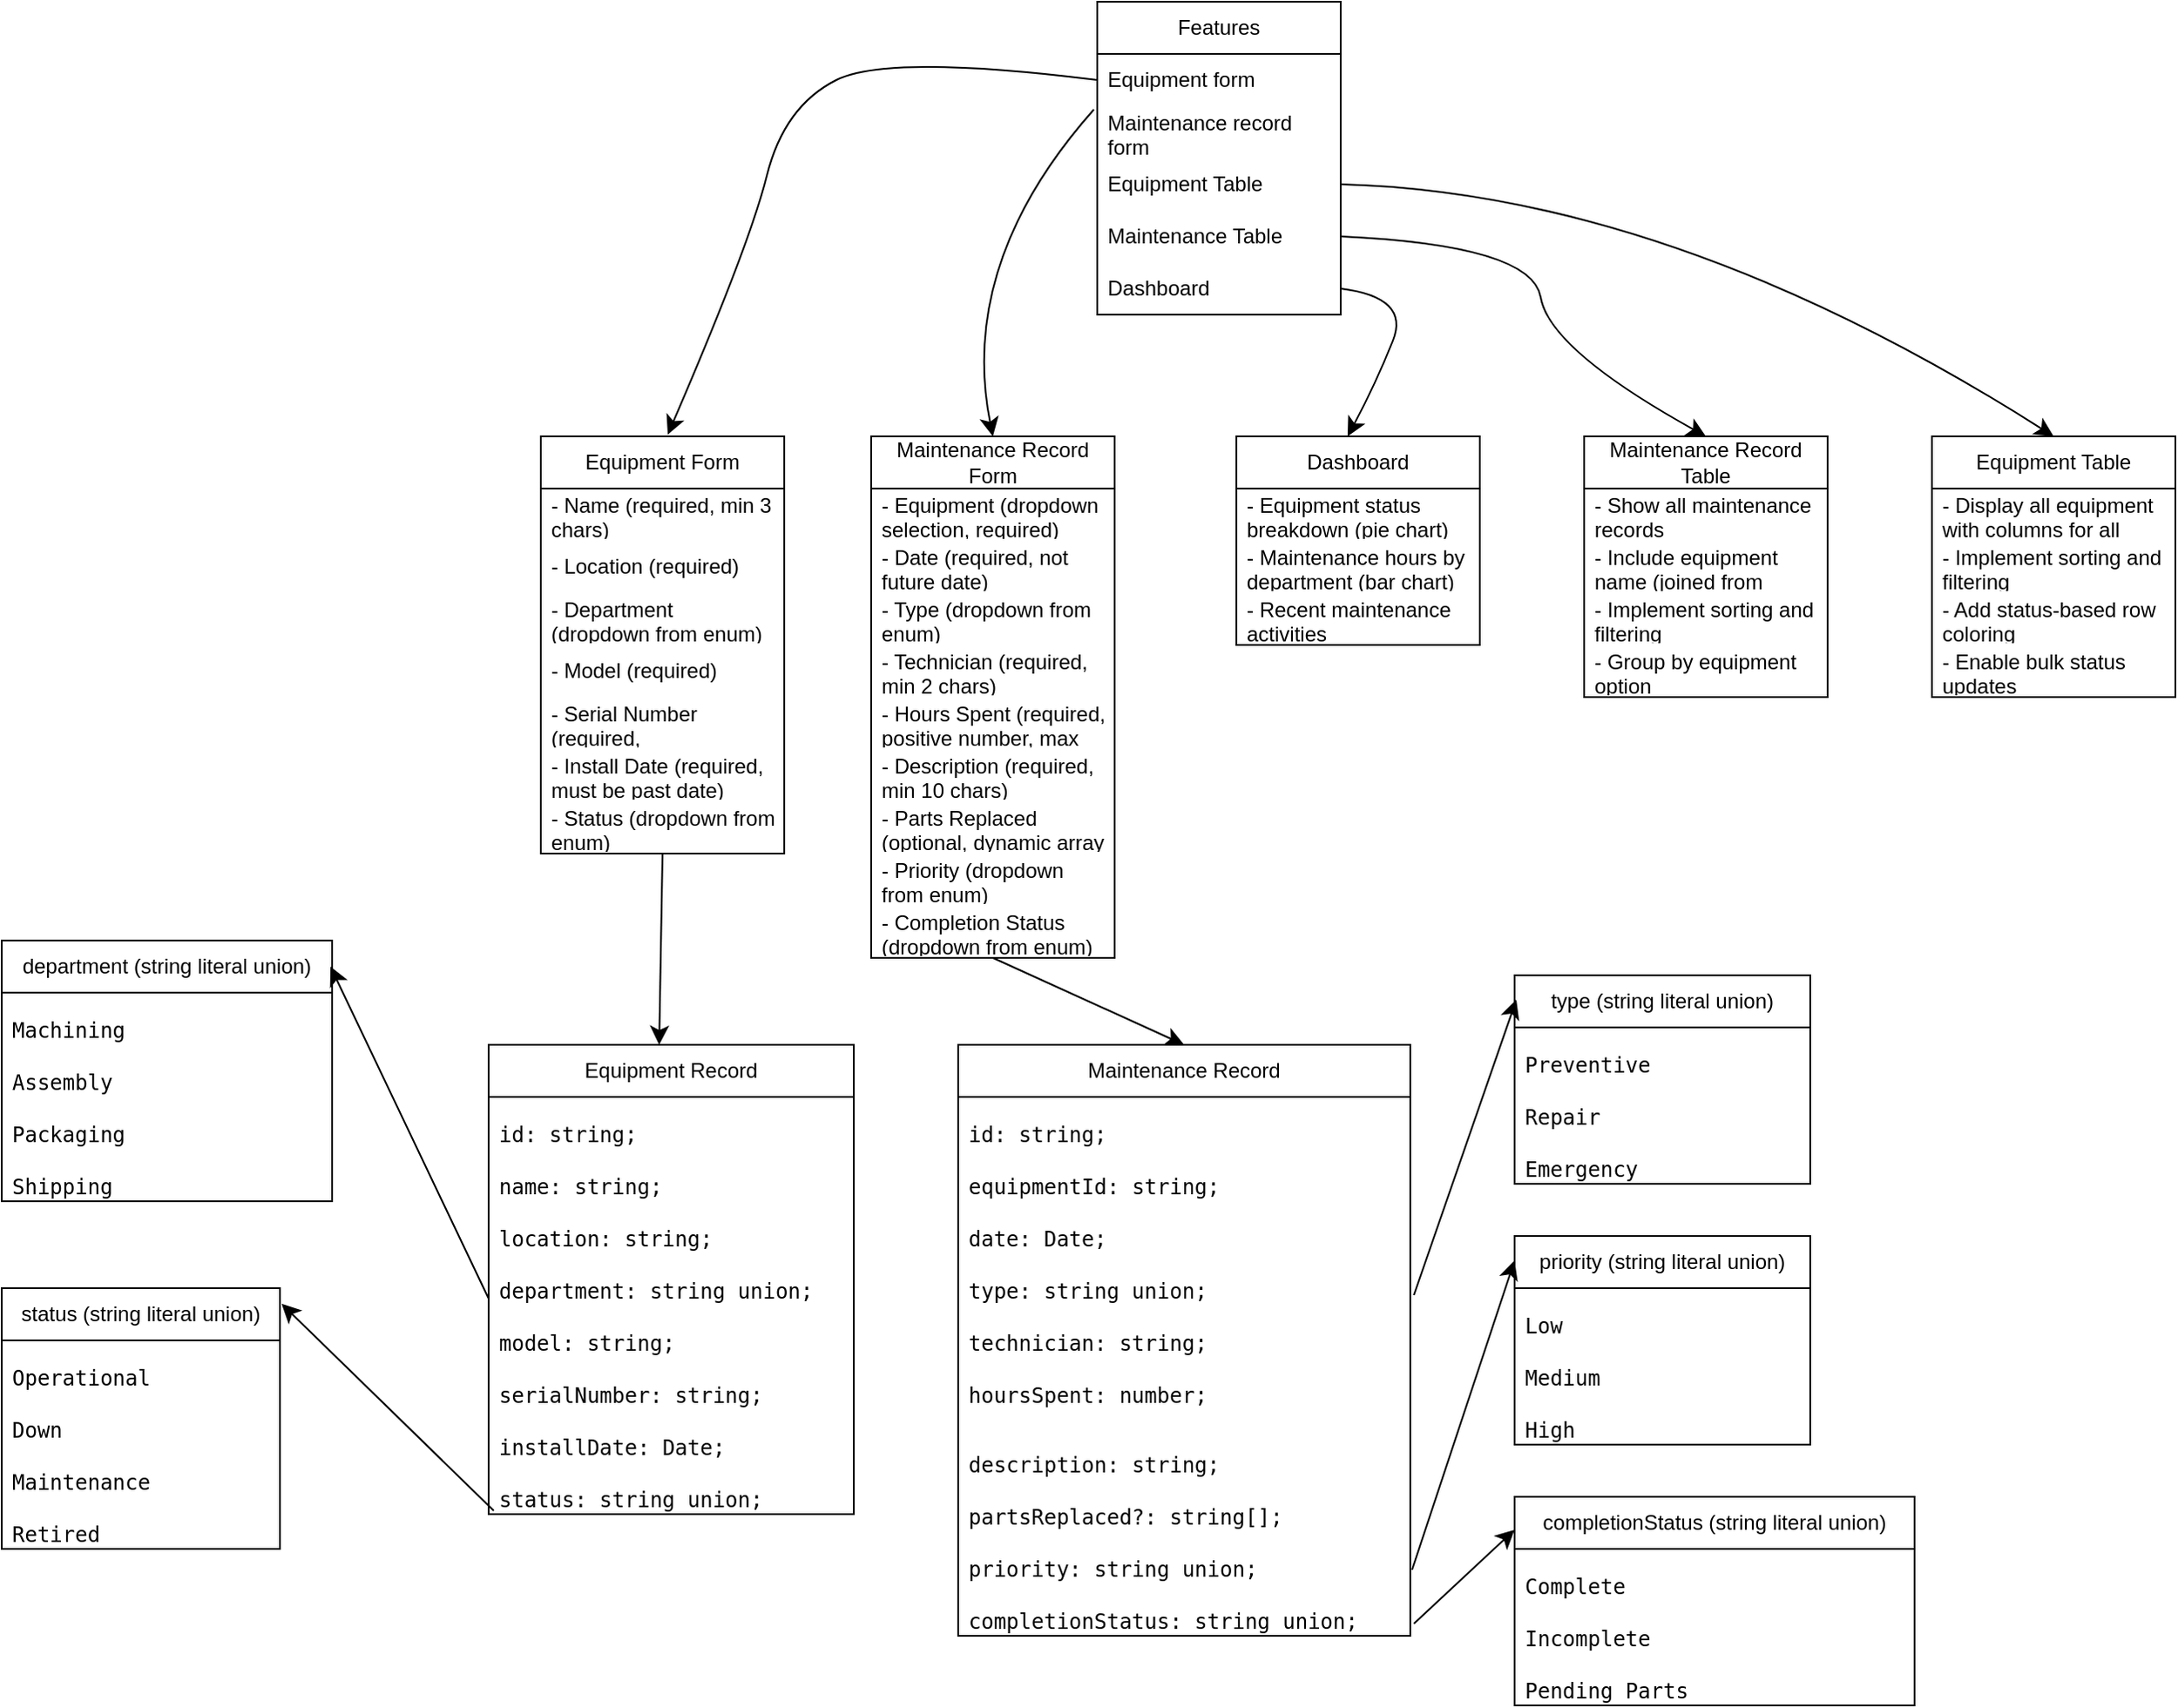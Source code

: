 <mxfile version="25.0.3">
  <diagram name="Page-1" id="5VgWDtxSaTpN4WF9sOfz">
    <mxGraphModel dx="2487" dy="1349" grid="0" gridSize="10" guides="1" tooltips="1" connect="1" arrows="1" fold="1" page="0" pageScale="1" pageWidth="850" pageHeight="1100" math="0" shadow="0">
      <root>
        <mxCell id="0" />
        <mxCell id="1" parent="0" />
        <mxCell id="7rhmmY-46YRHxx6IrjYj-1" value="Features" style="swimlane;fontStyle=0;childLayout=stackLayout;horizontal=1;startSize=30;horizontalStack=0;resizeParent=1;resizeParentMax=0;resizeLast=0;collapsible=1;marginBottom=0;whiteSpace=wrap;html=1;" parent="1" vertex="1">
          <mxGeometry x="190" y="-200" width="140" height="180" as="geometry" />
        </mxCell>
        <mxCell id="7rhmmY-46YRHxx6IrjYj-2" value="Equipment form" style="text;strokeColor=none;fillColor=none;align=left;verticalAlign=middle;spacingLeft=4;spacingRight=4;overflow=hidden;points=[[0,0.5],[1,0.5]];portConstraint=eastwest;rotatable=0;whiteSpace=wrap;html=1;" parent="7rhmmY-46YRHxx6IrjYj-1" vertex="1">
          <mxGeometry y="30" width="140" height="30" as="geometry" />
        </mxCell>
        <mxCell id="7rhmmY-46YRHxx6IrjYj-3" value="Maintenance record form" style="text;strokeColor=none;fillColor=none;align=left;verticalAlign=middle;spacingLeft=4;spacingRight=4;overflow=hidden;points=[[0,0.5],[1,0.5]];portConstraint=eastwest;rotatable=0;whiteSpace=wrap;html=1;" parent="7rhmmY-46YRHxx6IrjYj-1" vertex="1">
          <mxGeometry y="60" width="140" height="30" as="geometry" />
        </mxCell>
        <mxCell id="7rhmmY-46YRHxx6IrjYj-4" value="Equipment Table" style="text;strokeColor=none;fillColor=none;align=left;verticalAlign=middle;spacingLeft=4;spacingRight=4;overflow=hidden;points=[[0,0.5],[1,0.5]];portConstraint=eastwest;rotatable=0;whiteSpace=wrap;html=1;" parent="7rhmmY-46YRHxx6IrjYj-1" vertex="1">
          <mxGeometry y="90" width="140" height="30" as="geometry" />
        </mxCell>
        <mxCell id="7rhmmY-46YRHxx6IrjYj-5" value="Maintenance Table" style="text;strokeColor=none;fillColor=none;align=left;verticalAlign=middle;spacingLeft=4;spacingRight=4;overflow=hidden;points=[[0,0.5],[1,0.5]];portConstraint=eastwest;rotatable=0;whiteSpace=wrap;html=1;" parent="7rhmmY-46YRHxx6IrjYj-1" vertex="1">
          <mxGeometry y="120" width="140" height="30" as="geometry" />
        </mxCell>
        <mxCell id="7rhmmY-46YRHxx6IrjYj-6" value="Dashboard" style="text;strokeColor=none;fillColor=none;align=left;verticalAlign=middle;spacingLeft=4;spacingRight=4;overflow=hidden;points=[[0,0.5],[1,0.5]];portConstraint=eastwest;rotatable=0;whiteSpace=wrap;html=1;" parent="7rhmmY-46YRHxx6IrjYj-1" vertex="1">
          <mxGeometry y="150" width="140" height="30" as="geometry" />
        </mxCell>
        <mxCell id="7rhmmY-46YRHxx6IrjYj-11" value="Equipment Form" style="swimlane;fontStyle=0;childLayout=stackLayout;horizontal=1;startSize=30;horizontalStack=0;resizeParent=1;resizeParentMax=0;resizeLast=0;collapsible=1;marginBottom=0;whiteSpace=wrap;html=1;" parent="1" vertex="1">
          <mxGeometry x="-130" y="50" width="140" height="240" as="geometry" />
        </mxCell>
        <mxCell id="7rhmmY-46YRHxx6IrjYj-12" value="- Name (required, min 3 chars)" style="text;strokeColor=none;fillColor=none;align=left;verticalAlign=middle;spacingLeft=4;spacingRight=4;overflow=hidden;points=[[0,0.5],[1,0.5]];portConstraint=eastwest;rotatable=0;whiteSpace=wrap;html=1;" parent="7rhmmY-46YRHxx6IrjYj-11" vertex="1">
          <mxGeometry y="30" width="140" height="30" as="geometry" />
        </mxCell>
        <mxCell id="7rhmmY-46YRHxx6IrjYj-13" value="- Location (required)" style="text;strokeColor=none;fillColor=none;align=left;verticalAlign=middle;spacingLeft=4;spacingRight=4;overflow=hidden;points=[[0,0.5],[1,0.5]];portConstraint=eastwest;rotatable=0;whiteSpace=wrap;html=1;" parent="7rhmmY-46YRHxx6IrjYj-11" vertex="1">
          <mxGeometry y="60" width="140" height="30" as="geometry" />
        </mxCell>
        <mxCell id="7rhmmY-46YRHxx6IrjYj-14" value="- Department (dropdown from enum)" style="text;strokeColor=none;fillColor=none;align=left;verticalAlign=middle;spacingLeft=4;spacingRight=4;overflow=hidden;points=[[0,0.5],[1,0.5]];portConstraint=eastwest;rotatable=0;whiteSpace=wrap;html=1;" parent="7rhmmY-46YRHxx6IrjYj-11" vertex="1">
          <mxGeometry y="90" width="140" height="30" as="geometry" />
        </mxCell>
        <mxCell id="7rhmmY-46YRHxx6IrjYj-15" value="- Model (required)" style="text;strokeColor=none;fillColor=none;align=left;verticalAlign=middle;spacingLeft=4;spacingRight=4;overflow=hidden;points=[[0,0.5],[1,0.5]];portConstraint=eastwest;rotatable=0;whiteSpace=wrap;html=1;" parent="7rhmmY-46YRHxx6IrjYj-11" vertex="1">
          <mxGeometry y="120" width="140" height="30" as="geometry" />
        </mxCell>
        <mxCell id="7rhmmY-46YRHxx6IrjYj-16" value="- Serial Number (required, alphanumeric)" style="text;strokeColor=none;fillColor=none;align=left;verticalAlign=middle;spacingLeft=4;spacingRight=4;overflow=hidden;points=[[0,0.5],[1,0.5]];portConstraint=eastwest;rotatable=0;whiteSpace=wrap;html=1;" parent="7rhmmY-46YRHxx6IrjYj-11" vertex="1">
          <mxGeometry y="150" width="140" height="30" as="geometry" />
        </mxCell>
        <mxCell id="7rhmmY-46YRHxx6IrjYj-17" value="- Install Date (required, must be past date)" style="text;strokeColor=none;fillColor=none;align=left;verticalAlign=middle;spacingLeft=4;spacingRight=4;overflow=hidden;points=[[0,0.5],[1,0.5]];portConstraint=eastwest;rotatable=0;whiteSpace=wrap;html=1;" parent="7rhmmY-46YRHxx6IrjYj-11" vertex="1">
          <mxGeometry y="180" width="140" height="30" as="geometry" />
        </mxCell>
        <mxCell id="7rhmmY-46YRHxx6IrjYj-18" value="- Status (dropdown from enum)" style="text;strokeColor=none;fillColor=none;align=left;verticalAlign=middle;spacingLeft=4;spacingRight=4;overflow=hidden;points=[[0,0.5],[1,0.5]];portConstraint=eastwest;rotatable=0;whiteSpace=wrap;html=1;" parent="7rhmmY-46YRHxx6IrjYj-11" vertex="1">
          <mxGeometry y="210" width="140" height="30" as="geometry" />
        </mxCell>
        <mxCell id="7rhmmY-46YRHxx6IrjYj-21" value="Maintenance Record Form" style="swimlane;fontStyle=0;childLayout=stackLayout;horizontal=1;startSize=30;horizontalStack=0;resizeParent=1;resizeParentMax=0;resizeLast=0;collapsible=1;marginBottom=0;whiteSpace=wrap;html=1;" parent="1" vertex="1">
          <mxGeometry x="60" y="50" width="140" height="300" as="geometry" />
        </mxCell>
        <mxCell id="7rhmmY-46YRHxx6IrjYj-22" value="- Equipment (dropdown selection, required)" style="text;strokeColor=none;fillColor=none;align=left;verticalAlign=middle;spacingLeft=4;spacingRight=4;overflow=hidden;points=[[0,0.5],[1,0.5]];portConstraint=eastwest;rotatable=0;whiteSpace=wrap;html=1;" parent="7rhmmY-46YRHxx6IrjYj-21" vertex="1">
          <mxGeometry y="30" width="140" height="30" as="geometry" />
        </mxCell>
        <mxCell id="7rhmmY-46YRHxx6IrjYj-23" value="- Date (required, not future date)" style="text;strokeColor=none;fillColor=none;align=left;verticalAlign=middle;spacingLeft=4;spacingRight=4;overflow=hidden;points=[[0,0.5],[1,0.5]];portConstraint=eastwest;rotatable=0;whiteSpace=wrap;html=1;" parent="7rhmmY-46YRHxx6IrjYj-21" vertex="1">
          <mxGeometry y="60" width="140" height="30" as="geometry" />
        </mxCell>
        <mxCell id="7rhmmY-46YRHxx6IrjYj-24" value="- Type (dropdown from enum)" style="text;strokeColor=none;fillColor=none;align=left;verticalAlign=middle;spacingLeft=4;spacingRight=4;overflow=hidden;points=[[0,0.5],[1,0.5]];portConstraint=eastwest;rotatable=0;whiteSpace=wrap;html=1;" parent="7rhmmY-46YRHxx6IrjYj-21" vertex="1">
          <mxGeometry y="90" width="140" height="30" as="geometry" />
        </mxCell>
        <mxCell id="7rhmmY-46YRHxx6IrjYj-25" value="- Technician (required, min 2 chars)" style="text;strokeColor=none;fillColor=none;align=left;verticalAlign=middle;spacingLeft=4;spacingRight=4;overflow=hidden;points=[[0,0.5],[1,0.5]];portConstraint=eastwest;rotatable=0;whiteSpace=wrap;html=1;" parent="7rhmmY-46YRHxx6IrjYj-21" vertex="1">
          <mxGeometry y="120" width="140" height="30" as="geometry" />
        </mxCell>
        <mxCell id="7rhmmY-46YRHxx6IrjYj-26" value="- Hours Spent (required, positive number, max 24)" style="text;strokeColor=none;fillColor=none;align=left;verticalAlign=middle;spacingLeft=4;spacingRight=4;overflow=hidden;points=[[0,0.5],[1,0.5]];portConstraint=eastwest;rotatable=0;whiteSpace=wrap;html=1;" parent="7rhmmY-46YRHxx6IrjYj-21" vertex="1">
          <mxGeometry y="150" width="140" height="30" as="geometry" />
        </mxCell>
        <mxCell id="7rhmmY-46YRHxx6IrjYj-27" value="- Description (required, min 10 chars)" style="text;strokeColor=none;fillColor=none;align=left;verticalAlign=middle;spacingLeft=4;spacingRight=4;overflow=hidden;points=[[0,0.5],[1,0.5]];portConstraint=eastwest;rotatable=0;whiteSpace=wrap;html=1;" parent="7rhmmY-46YRHxx6IrjYj-21" vertex="1">
          <mxGeometry y="180" width="140" height="30" as="geometry" />
        </mxCell>
        <mxCell id="7rhmmY-46YRHxx6IrjYj-28" value="- Parts Replaced (optional, dynamic array of strings)" style="text;strokeColor=none;fillColor=none;align=left;verticalAlign=middle;spacingLeft=4;spacingRight=4;overflow=hidden;points=[[0,0.5],[1,0.5]];portConstraint=eastwest;rotatable=0;whiteSpace=wrap;html=1;" parent="7rhmmY-46YRHxx6IrjYj-21" vertex="1">
          <mxGeometry y="210" width="140" height="30" as="geometry" />
        </mxCell>
        <mxCell id="7rhmmY-46YRHxx6IrjYj-29" value="- Priority (dropdown from enum)" style="text;strokeColor=none;fillColor=none;align=left;verticalAlign=middle;spacingLeft=4;spacingRight=4;overflow=hidden;points=[[0,0.5],[1,0.5]];portConstraint=eastwest;rotatable=0;whiteSpace=wrap;html=1;" parent="7rhmmY-46YRHxx6IrjYj-21" vertex="1">
          <mxGeometry y="240" width="140" height="30" as="geometry" />
        </mxCell>
        <mxCell id="7rhmmY-46YRHxx6IrjYj-30" value="- Completion Status (dropdown from enum)" style="text;strokeColor=none;fillColor=none;align=left;verticalAlign=middle;spacingLeft=4;spacingRight=4;overflow=hidden;points=[[0,0.5],[1,0.5]];portConstraint=eastwest;rotatable=0;whiteSpace=wrap;html=1;" parent="7rhmmY-46YRHxx6IrjYj-21" vertex="1">
          <mxGeometry y="270" width="140" height="30" as="geometry" />
        </mxCell>
        <mxCell id="7rhmmY-46YRHxx6IrjYj-31" value="Equipment Table" style="swimlane;fontStyle=0;childLayout=stackLayout;horizontal=1;startSize=30;horizontalStack=0;resizeParent=1;resizeParentMax=0;resizeLast=0;collapsible=1;marginBottom=0;whiteSpace=wrap;html=1;" parent="1" vertex="1">
          <mxGeometry x="670" y="50" width="140" height="150" as="geometry" />
        </mxCell>
        <mxCell id="7rhmmY-46YRHxx6IrjYj-32" value="- Display all equipment with columns for all fields" style="text;strokeColor=none;fillColor=none;align=left;verticalAlign=middle;spacingLeft=4;spacingRight=4;overflow=hidden;points=[[0,0.5],[1,0.5]];portConstraint=eastwest;rotatable=0;whiteSpace=wrap;html=1;" parent="7rhmmY-46YRHxx6IrjYj-31" vertex="1">
          <mxGeometry y="30" width="140" height="30" as="geometry" />
        </mxCell>
        <mxCell id="7rhmmY-46YRHxx6IrjYj-33" value="- Implement sorting and filtering" style="text;strokeColor=none;fillColor=none;align=left;verticalAlign=middle;spacingLeft=4;spacingRight=4;overflow=hidden;points=[[0,0.5],[1,0.5]];portConstraint=eastwest;rotatable=0;whiteSpace=wrap;html=1;" parent="7rhmmY-46YRHxx6IrjYj-31" vertex="1">
          <mxGeometry y="60" width="140" height="30" as="geometry" />
        </mxCell>
        <mxCell id="7rhmmY-46YRHxx6IrjYj-34" value="- Add status-based row coloring" style="text;strokeColor=none;fillColor=none;align=left;verticalAlign=middle;spacingLeft=4;spacingRight=4;overflow=hidden;points=[[0,0.5],[1,0.5]];portConstraint=eastwest;rotatable=0;whiteSpace=wrap;html=1;" parent="7rhmmY-46YRHxx6IrjYj-31" vertex="1">
          <mxGeometry y="90" width="140" height="30" as="geometry" />
        </mxCell>
        <mxCell id="7rhmmY-46YRHxx6IrjYj-35" value="- Enable bulk status updates" style="text;strokeColor=none;fillColor=none;align=left;verticalAlign=middle;spacingLeft=4;spacingRight=4;overflow=hidden;points=[[0,0.5],[1,0.5]];portConstraint=eastwest;rotatable=0;whiteSpace=wrap;html=1;" parent="7rhmmY-46YRHxx6IrjYj-31" vertex="1">
          <mxGeometry y="120" width="140" height="30" as="geometry" />
        </mxCell>
        <mxCell id="7rhmmY-46YRHxx6IrjYj-36" value="Maintenance Record Table" style="swimlane;fontStyle=0;childLayout=stackLayout;horizontal=1;startSize=30;horizontalStack=0;resizeParent=1;resizeParentMax=0;resizeLast=0;collapsible=1;marginBottom=0;whiteSpace=wrap;html=1;" parent="1" vertex="1">
          <mxGeometry x="470" y="50" width="140" height="150" as="geometry" />
        </mxCell>
        <mxCell id="7rhmmY-46YRHxx6IrjYj-37" value="- Show all maintenance records" style="text;strokeColor=none;fillColor=none;align=left;verticalAlign=middle;spacingLeft=4;spacingRight=4;overflow=hidden;points=[[0,0.5],[1,0.5]];portConstraint=eastwest;rotatable=0;whiteSpace=wrap;html=1;" parent="7rhmmY-46YRHxx6IrjYj-36" vertex="1">
          <mxGeometry y="30" width="140" height="30" as="geometry" />
        </mxCell>
        <mxCell id="7rhmmY-46YRHxx6IrjYj-38" value="- Include equipment name (joined from equipment data)" style="text;strokeColor=none;fillColor=none;align=left;verticalAlign=middle;spacingLeft=4;spacingRight=4;overflow=hidden;points=[[0,0.5],[1,0.5]];portConstraint=eastwest;rotatable=0;whiteSpace=wrap;html=1;" parent="7rhmmY-46YRHxx6IrjYj-36" vertex="1">
          <mxGeometry y="60" width="140" height="30" as="geometry" />
        </mxCell>
        <mxCell id="7rhmmY-46YRHxx6IrjYj-39" value="- Implement sorting and filtering" style="text;strokeColor=none;fillColor=none;align=left;verticalAlign=middle;spacingLeft=4;spacingRight=4;overflow=hidden;points=[[0,0.5],[1,0.5]];portConstraint=eastwest;rotatable=0;whiteSpace=wrap;html=1;" parent="7rhmmY-46YRHxx6IrjYj-36" vertex="1">
          <mxGeometry y="90" width="140" height="30" as="geometry" />
        </mxCell>
        <mxCell id="7rhmmY-46YRHxx6IrjYj-40" value="- Group by equipment option" style="text;strokeColor=none;fillColor=none;align=left;verticalAlign=middle;spacingLeft=4;spacingRight=4;overflow=hidden;points=[[0,0.5],[1,0.5]];portConstraint=eastwest;rotatable=0;whiteSpace=wrap;html=1;" parent="7rhmmY-46YRHxx6IrjYj-36" vertex="1">
          <mxGeometry y="120" width="140" height="30" as="geometry" />
        </mxCell>
        <mxCell id="7rhmmY-46YRHxx6IrjYj-41" value="Dashboard" style="swimlane;fontStyle=0;childLayout=stackLayout;horizontal=1;startSize=30;horizontalStack=0;resizeParent=1;resizeParentMax=0;resizeLast=0;collapsible=1;marginBottom=0;whiteSpace=wrap;html=1;" parent="1" vertex="1">
          <mxGeometry x="270" y="50" width="140" height="120" as="geometry" />
        </mxCell>
        <mxCell id="7rhmmY-46YRHxx6IrjYj-42" value="- Equipment status breakdown (pie chart)" style="text;strokeColor=none;fillColor=none;align=left;verticalAlign=middle;spacingLeft=4;spacingRight=4;overflow=hidden;points=[[0,0.5],[1,0.5]];portConstraint=eastwest;rotatable=0;whiteSpace=wrap;html=1;" parent="7rhmmY-46YRHxx6IrjYj-41" vertex="1">
          <mxGeometry y="30" width="140" height="30" as="geometry" />
        </mxCell>
        <mxCell id="7rhmmY-46YRHxx6IrjYj-43" value="- Maintenance hours by department (bar chart)" style="text;strokeColor=none;fillColor=none;align=left;verticalAlign=middle;spacingLeft=4;spacingRight=4;overflow=hidden;points=[[0,0.5],[1,0.5]];portConstraint=eastwest;rotatable=0;whiteSpace=wrap;html=1;" parent="7rhmmY-46YRHxx6IrjYj-41" vertex="1">
          <mxGeometry y="60" width="140" height="30" as="geometry" />
        </mxCell>
        <mxCell id="7rhmmY-46YRHxx6IrjYj-44" value="- Recent maintenance activities" style="text;strokeColor=none;fillColor=none;align=left;verticalAlign=middle;spacingLeft=4;spacingRight=4;overflow=hidden;points=[[0,0.5],[1,0.5]];portConstraint=eastwest;rotatable=0;whiteSpace=wrap;html=1;" parent="7rhmmY-46YRHxx6IrjYj-41" vertex="1">
          <mxGeometry y="90" width="140" height="30" as="geometry" />
        </mxCell>
        <mxCell id="7rhmmY-46YRHxx6IrjYj-47" value="" style="curved=1;endArrow=classic;html=1;rounded=0;fontSize=12;startSize=8;endSize=8;exitX=0;exitY=0.5;exitDx=0;exitDy=0;" parent="1" source="7rhmmY-46YRHxx6IrjYj-2" edge="1">
          <mxGeometry width="50" height="50" relative="1" as="geometry">
            <mxPoint x="-1" y="-108" as="sourcePoint" />
            <mxPoint x="-57" y="49" as="targetPoint" />
            <Array as="points">
              <mxPoint x="70" y="-170" />
              <mxPoint x="10" y="-140" />
              <mxPoint x="-10" y="-60" />
            </Array>
          </mxGeometry>
        </mxCell>
        <mxCell id="7rhmmY-46YRHxx6IrjYj-48" value="" style="curved=1;endArrow=classic;html=1;rounded=0;fontSize=12;startSize=8;endSize=8;entryX=0.5;entryY=0;entryDx=0;entryDy=0;exitX=-0.014;exitY=0.067;exitDx=0;exitDy=0;exitPerimeter=0;" parent="1" source="7rhmmY-46YRHxx6IrjYj-3" target="7rhmmY-46YRHxx6IrjYj-21" edge="1">
          <mxGeometry width="50" height="50" relative="1" as="geometry">
            <mxPoint x="55" y="-49" as="sourcePoint" />
            <mxPoint x="105" y="-99" as="targetPoint" />
            <Array as="points">
              <mxPoint x="110" y="-50" />
            </Array>
          </mxGeometry>
        </mxCell>
        <mxCell id="7rhmmY-46YRHxx6IrjYj-50" value="" style="curved=1;endArrow=classic;html=1;rounded=0;fontSize=12;startSize=8;endSize=8;exitX=1;exitY=0.75;exitDx=0;exitDy=0;entryX=0.5;entryY=0;entryDx=0;entryDy=0;" parent="1" source="7rhmmY-46YRHxx6IrjYj-1" target="7rhmmY-46YRHxx6IrjYj-36" edge="1">
          <mxGeometry width="50" height="50" relative="1" as="geometry">
            <mxPoint x="442" y="-82" as="sourcePoint" />
            <mxPoint x="527" y="47" as="targetPoint" />
            <Array as="points">
              <mxPoint x="440" y="-60" />
              <mxPoint x="450" />
            </Array>
          </mxGeometry>
        </mxCell>
        <mxCell id="7rhmmY-46YRHxx6IrjYj-51" value="" style="curved=1;endArrow=classic;html=1;rounded=0;fontSize=12;startSize=8;endSize=8;entryX=0.457;entryY=0;entryDx=0;entryDy=0;entryPerimeter=0;exitX=1;exitY=0.5;exitDx=0;exitDy=0;" parent="1" source="7rhmmY-46YRHxx6IrjYj-6" target="7rhmmY-46YRHxx6IrjYj-41" edge="1">
          <mxGeometry width="50" height="50" relative="1" as="geometry">
            <mxPoint x="468" y="156" as="sourcePoint" />
            <mxPoint x="518" y="106" as="targetPoint" />
            <Array as="points">
              <mxPoint x="370" y="-30" />
              <mxPoint x="350" y="20" />
            </Array>
          </mxGeometry>
        </mxCell>
        <mxCell id="7rhmmY-46YRHxx6IrjYj-53" value="" style="curved=1;endArrow=classic;html=1;rounded=0;fontSize=12;startSize=8;endSize=8;exitX=1;exitY=0.5;exitDx=0;exitDy=0;entryX=0.5;entryY=0;entryDx=0;entryDy=0;" parent="1" source="7rhmmY-46YRHxx6IrjYj-4" target="7rhmmY-46YRHxx6IrjYj-31" edge="1">
          <mxGeometry width="50" height="50" relative="1" as="geometry">
            <mxPoint x="505" y="-96" as="sourcePoint" />
            <mxPoint x="555" y="-146" as="targetPoint" />
            <Array as="points">
              <mxPoint x="520" y="-90" />
            </Array>
          </mxGeometry>
        </mxCell>
        <mxCell id="7rhmmY-46YRHxx6IrjYj-58" value="Equipment Record" style="swimlane;fontStyle=0;childLayout=stackLayout;horizontal=1;startSize=30;horizontalStack=0;resizeParent=1;resizeParentMax=0;resizeLast=0;collapsible=1;marginBottom=0;whiteSpace=wrap;html=1;" parent="1" vertex="1">
          <mxGeometry x="-160" y="400" width="210" height="270" as="geometry" />
        </mxCell>
        <mxCell id="7rhmmY-46YRHxx6IrjYj-59" value="&lt;pre&gt;&lt;span class=&quot;pl-c1&quot;&gt;id&lt;/span&gt;: &lt;span class=&quot;pl-smi&quot;&gt;string&lt;/span&gt;&lt;span class=&quot;pl-kos&quot;&gt;;&lt;/span&gt;&lt;/pre&gt;" style="text;strokeColor=none;fillColor=none;align=left;verticalAlign=middle;spacingLeft=4;spacingRight=4;overflow=hidden;points=[[0,0.5],[1,0.5]];portConstraint=eastwest;rotatable=0;whiteSpace=wrap;html=1;" parent="7rhmmY-46YRHxx6IrjYj-58" vertex="1">
          <mxGeometry y="30" width="210" height="30" as="geometry" />
        </mxCell>
        <mxCell id="7rhmmY-46YRHxx6IrjYj-60" value="&lt;pre&gt;&lt;span class=&quot;pl-c1&quot;&gt;name&lt;/span&gt;: &lt;span class=&quot;pl-smi&quot;&gt;string&lt;/span&gt;&lt;span class=&quot;pl-kos&quot;&gt;;&lt;/span&gt;&lt;/pre&gt;" style="text;strokeColor=none;fillColor=none;align=left;verticalAlign=middle;spacingLeft=4;spacingRight=4;overflow=hidden;points=[[0,0.5],[1,0.5]];portConstraint=eastwest;rotatable=0;whiteSpace=wrap;html=1;" parent="7rhmmY-46YRHxx6IrjYj-58" vertex="1">
          <mxGeometry y="60" width="210" height="30" as="geometry" />
        </mxCell>
        <mxCell id="7rhmmY-46YRHxx6IrjYj-61" value="&lt;pre&gt;&lt;span class=&quot;pl-c1&quot;&gt;location&lt;/span&gt;: &lt;span class=&quot;pl-smi&quot;&gt;string&lt;/span&gt;&lt;span class=&quot;pl-kos&quot;&gt;;&lt;/span&gt;&lt;/pre&gt;" style="text;strokeColor=none;fillColor=none;align=left;verticalAlign=middle;spacingLeft=4;spacingRight=4;overflow=hidden;points=[[0,0.5],[1,0.5]];portConstraint=eastwest;rotatable=0;whiteSpace=wrap;html=1;" parent="7rhmmY-46YRHxx6IrjYj-58" vertex="1">
          <mxGeometry y="90" width="210" height="30" as="geometry" />
        </mxCell>
        <mxCell id="7rhmmY-46YRHxx6IrjYj-63" value="&lt;pre&gt;&lt;span class=&quot;pl-c1&quot;&gt;department: &lt;/span&gt;string union&lt;span class=&quot;pl-c1&quot;&gt;;&lt;/span&gt;&lt;/pre&gt;" style="text;strokeColor=none;fillColor=none;align=left;verticalAlign=middle;spacingLeft=4;spacingRight=4;overflow=hidden;points=[[0,0.5],[1,0.5]];portConstraint=eastwest;rotatable=0;whiteSpace=wrap;html=1;" parent="7rhmmY-46YRHxx6IrjYj-58" vertex="1">
          <mxGeometry y="120" width="210" height="30" as="geometry" />
        </mxCell>
        <mxCell id="7rhmmY-46YRHxx6IrjYj-64" value="&lt;pre&gt;&lt;span class=&quot;pl-c1&quot;&gt;model&lt;/span&gt;: &lt;span class=&quot;pl-smi&quot;&gt;string&lt;/span&gt;&lt;span class=&quot;pl-kos&quot;&gt;;&lt;/span&gt;&lt;/pre&gt;" style="text;strokeColor=none;fillColor=none;align=left;verticalAlign=middle;spacingLeft=4;spacingRight=4;overflow=hidden;points=[[0,0.5],[1,0.5]];portConstraint=eastwest;rotatable=0;whiteSpace=wrap;html=1;" parent="7rhmmY-46YRHxx6IrjYj-58" vertex="1">
          <mxGeometry y="150" width="210" height="30" as="geometry" />
        </mxCell>
        <mxCell id="7rhmmY-46YRHxx6IrjYj-65" value="&lt;pre&gt;&lt;span class=&quot;pl-c1&quot;&gt;serialNumber&lt;/span&gt;: &lt;span class=&quot;pl-smi&quot;&gt;string&lt;/span&gt;&lt;span class=&quot;pl-kos&quot;&gt;;&lt;/span&gt;&lt;/pre&gt;" style="text;strokeColor=none;fillColor=none;align=left;verticalAlign=middle;spacingLeft=4;spacingRight=4;overflow=hidden;points=[[0,0.5],[1,0.5]];portConstraint=eastwest;rotatable=0;whiteSpace=wrap;html=1;" parent="7rhmmY-46YRHxx6IrjYj-58" vertex="1">
          <mxGeometry y="180" width="210" height="30" as="geometry" />
        </mxCell>
        <mxCell id="7rhmmY-46YRHxx6IrjYj-66" value="&lt;pre&gt;&lt;span class=&quot;pl-c1&quot;&gt;installDate&lt;/span&gt;: &lt;span class=&quot;pl-smi&quot;&gt;Date&lt;/span&gt;&lt;span class=&quot;pl-kos&quot;&gt;;&lt;/span&gt;&lt;/pre&gt;" style="text;strokeColor=none;fillColor=none;align=left;verticalAlign=middle;spacingLeft=4;spacingRight=4;overflow=hidden;points=[[0,0.5],[1,0.5]];portConstraint=eastwest;rotatable=0;whiteSpace=wrap;html=1;" parent="7rhmmY-46YRHxx6IrjYj-58" vertex="1">
          <mxGeometry y="210" width="210" height="30" as="geometry" />
        </mxCell>
        <mxCell id="7rhmmY-46YRHxx6IrjYj-68" value="&lt;pre&gt;&lt;span class=&quot;pl-c1&quot;&gt;status&lt;/span&gt;: string union;&lt;/pre&gt;" style="text;strokeColor=none;fillColor=none;align=left;verticalAlign=middle;spacingLeft=4;spacingRight=4;overflow=hidden;points=[[0,0.5],[1,0.5]];portConstraint=eastwest;rotatable=0;whiteSpace=wrap;html=1;" parent="7rhmmY-46YRHxx6IrjYj-58" vertex="1">
          <mxGeometry y="240" width="210" height="30" as="geometry" />
        </mxCell>
        <mxCell id="7rhmmY-46YRHxx6IrjYj-82" value="Maintenance Record" style="swimlane;fontStyle=0;childLayout=stackLayout;horizontal=1;startSize=30;horizontalStack=0;resizeParent=1;resizeParentMax=0;resizeLast=0;collapsible=1;marginBottom=0;whiteSpace=wrap;html=1;" parent="1" vertex="1">
          <mxGeometry x="110" y="400" width="260" height="340" as="geometry" />
        </mxCell>
        <mxCell id="7rhmmY-46YRHxx6IrjYj-83" value="&lt;pre&gt;&lt;span class=&quot;pl-c1&quot;&gt;id&lt;/span&gt;: &lt;span class=&quot;pl-smi&quot;&gt;string&lt;/span&gt;&lt;span class=&quot;pl-kos&quot;&gt;;&lt;/span&gt;&lt;/pre&gt;" style="text;strokeColor=none;fillColor=none;align=left;verticalAlign=middle;spacingLeft=4;spacingRight=4;overflow=hidden;points=[[0,0.5],[1,0.5]];portConstraint=eastwest;rotatable=0;whiteSpace=wrap;html=1;" parent="7rhmmY-46YRHxx6IrjYj-82" vertex="1">
          <mxGeometry y="30" width="260" height="30" as="geometry" />
        </mxCell>
        <mxCell id="7rhmmY-46YRHxx6IrjYj-84" value="&lt;pre&gt;&lt;span class=&quot;pl-c1&quot;&gt;equipmentId&lt;/span&gt;: &lt;span class=&quot;pl-smi&quot;&gt;string&lt;/span&gt;&lt;span class=&quot;pl-kos&quot;&gt;;&lt;/span&gt;&lt;/pre&gt;" style="text;strokeColor=none;fillColor=none;align=left;verticalAlign=middle;spacingLeft=4;spacingRight=4;overflow=hidden;points=[[0,0.5],[1,0.5]];portConstraint=eastwest;rotatable=0;whiteSpace=wrap;html=1;" parent="7rhmmY-46YRHxx6IrjYj-82" vertex="1">
          <mxGeometry y="60" width="260" height="30" as="geometry" />
        </mxCell>
        <mxCell id="7rhmmY-46YRHxx6IrjYj-85" value="&lt;pre&gt;&lt;span class=&quot;pl-c1&quot;&gt;date&lt;/span&gt;: &lt;span class=&quot;pl-smi&quot;&gt;Date&lt;/span&gt;&lt;span class=&quot;pl-kos&quot;&gt;;&lt;/span&gt;&lt;/pre&gt;" style="text;strokeColor=none;fillColor=none;align=left;verticalAlign=middle;spacingLeft=4;spacingRight=4;overflow=hidden;points=[[0,0.5],[1,0.5]];portConstraint=eastwest;rotatable=0;whiteSpace=wrap;html=1;" parent="7rhmmY-46YRHxx6IrjYj-82" vertex="1">
          <mxGeometry y="90" width="260" height="30" as="geometry" />
        </mxCell>
        <mxCell id="7rhmmY-46YRHxx6IrjYj-86" value="&lt;pre&gt;&lt;span class=&quot;pl-c1&quot;&gt;type: &lt;/span&gt;string union&lt;span class=&quot;pl-c1&quot;&gt;;&lt;/span&gt;&lt;/pre&gt;" style="text;strokeColor=none;fillColor=none;align=left;verticalAlign=middle;spacingLeft=4;spacingRight=4;overflow=hidden;points=[[0,0.5],[1,0.5]];portConstraint=eastwest;rotatable=0;whiteSpace=wrap;html=1;" parent="7rhmmY-46YRHxx6IrjYj-82" vertex="1">
          <mxGeometry y="120" width="260" height="30" as="geometry" />
        </mxCell>
        <mxCell id="7rhmmY-46YRHxx6IrjYj-87" value="&lt;pre&gt;&lt;span class=&quot;pl-c1&quot;&gt;technician&lt;/span&gt;: &lt;span class=&quot;pl-smi&quot;&gt;string&lt;/span&gt;&lt;span class=&quot;pl-kos&quot;&gt;;&lt;/span&gt;&lt;/pre&gt;" style="text;strokeColor=none;fillColor=none;align=left;verticalAlign=middle;spacingLeft=4;spacingRight=4;overflow=hidden;points=[[0,0.5],[1,0.5]];portConstraint=eastwest;rotatable=0;whiteSpace=wrap;html=1;" parent="7rhmmY-46YRHxx6IrjYj-82" vertex="1">
          <mxGeometry y="150" width="260" height="30" as="geometry" />
        </mxCell>
        <mxCell id="7rhmmY-46YRHxx6IrjYj-88" value="&lt;pre&gt;&lt;span class=&quot;pl-c1&quot;&gt;hoursSpent&lt;/span&gt;: &lt;span class=&quot;pl-smi&quot;&gt;number&lt;/span&gt;&lt;span class=&quot;pl-kos&quot;&gt;;&lt;/span&gt;&lt;/pre&gt;" style="text;strokeColor=none;fillColor=none;align=left;verticalAlign=middle;spacingLeft=4;spacingRight=4;overflow=hidden;points=[[0,0.5],[1,0.5]];portConstraint=eastwest;rotatable=0;whiteSpace=wrap;html=1;" parent="7rhmmY-46YRHxx6IrjYj-82" vertex="1">
          <mxGeometry y="180" width="260" height="40" as="geometry" />
        </mxCell>
        <mxCell id="7rhmmY-46YRHxx6IrjYj-89" value="&lt;pre&gt;&lt;span class=&quot;pl-c1&quot;&gt;description&lt;/span&gt;: &lt;span class=&quot;pl-smi&quot;&gt;string&lt;/span&gt;&lt;span class=&quot;pl-kos&quot;&gt;;&lt;/span&gt;&lt;/pre&gt;" style="text;strokeColor=none;fillColor=none;align=left;verticalAlign=middle;spacingLeft=4;spacingRight=4;overflow=hidden;points=[[0,0.5],[1,0.5]];portConstraint=eastwest;rotatable=0;whiteSpace=wrap;html=1;" parent="7rhmmY-46YRHxx6IrjYj-82" vertex="1">
          <mxGeometry y="220" width="260" height="30" as="geometry" />
        </mxCell>
        <mxCell id="7rhmmY-46YRHxx6IrjYj-90" value="&lt;pre&gt;&lt;span class=&quot;pl-c1&quot;&gt;partsReplaced&lt;/span&gt;?: &lt;span class=&quot;pl-smi&quot;&gt;string&lt;/span&gt;&lt;span class=&quot;pl-kos&quot;&gt;[&lt;/span&gt;&lt;span class=&quot;pl-kos&quot;&gt;]&lt;/span&gt;&lt;span class=&quot;pl-kos&quot;&gt;;&lt;/span&gt;&lt;/pre&gt;" style="text;strokeColor=none;fillColor=none;align=left;verticalAlign=middle;spacingLeft=4;spacingRight=4;overflow=hidden;points=[[0,0.5],[1,0.5]];portConstraint=eastwest;rotatable=0;whiteSpace=wrap;html=1;" parent="7rhmmY-46YRHxx6IrjYj-82" vertex="1">
          <mxGeometry y="250" width="260" height="30" as="geometry" />
        </mxCell>
        <mxCell id="7rhmmY-46YRHxx6IrjYj-91" value="&lt;pre&gt;&lt;span class=&quot;pl-c1&quot;&gt;priority: &lt;/span&gt;string union&lt;span class=&quot;pl-c1&quot;&gt;;&lt;/span&gt;&lt;/pre&gt;" style="text;strokeColor=none;fillColor=none;align=left;verticalAlign=middle;spacingLeft=4;spacingRight=4;overflow=hidden;points=[[0,0.5],[1,0.5]];portConstraint=eastwest;rotatable=0;whiteSpace=wrap;html=1;" parent="7rhmmY-46YRHxx6IrjYj-82" vertex="1">
          <mxGeometry y="280" width="260" height="30" as="geometry" />
        </mxCell>
        <mxCell id="7rhmmY-46YRHxx6IrjYj-92" value="&lt;pre&gt;&lt;span class=&quot;pl-c1&quot;&gt;completionStatus&lt;/span&gt;: string union;&lt;/pre&gt;" style="text;strokeColor=none;fillColor=none;align=left;verticalAlign=middle;spacingLeft=4;spacingRight=4;overflow=hidden;points=[[0,0.5],[1,0.5]];portConstraint=eastwest;rotatable=0;whiteSpace=wrap;html=1;" parent="7rhmmY-46YRHxx6IrjYj-82" vertex="1">
          <mxGeometry y="310" width="260" height="30" as="geometry" />
        </mxCell>
        <mxCell id="1ZNm2pXLS5mSUDv1W6z4-1" value="" style="endArrow=classic;html=1;rounded=0;fontSize=12;startSize=8;endSize=8;curved=1;entryX=0.467;entryY=0;entryDx=0;entryDy=0;entryPerimeter=0;exitX=0.5;exitY=1;exitDx=0;exitDy=0;" edge="1" parent="1" source="7rhmmY-46YRHxx6IrjYj-11" target="7rhmmY-46YRHxx6IrjYj-58">
          <mxGeometry width="50" height="50" relative="1" as="geometry">
            <mxPoint x="196" y="424" as="sourcePoint" />
            <mxPoint x="246" y="374" as="targetPoint" />
          </mxGeometry>
        </mxCell>
        <mxCell id="1ZNm2pXLS5mSUDv1W6z4-2" value="" style="endArrow=classic;html=1;rounded=0;fontSize=12;startSize=8;endSize=8;curved=1;entryX=0.5;entryY=0;entryDx=0;entryDy=0;exitX=0.5;exitY=1;exitDx=0;exitDy=0;" edge="1" parent="1" source="7rhmmY-46YRHxx6IrjYj-21" target="7rhmmY-46YRHxx6IrjYj-82">
          <mxGeometry width="50" height="50" relative="1" as="geometry">
            <mxPoint x="196" y="424" as="sourcePoint" />
            <mxPoint x="246" y="374" as="targetPoint" />
          </mxGeometry>
        </mxCell>
        <mxCell id="1ZNm2pXLS5mSUDv1W6z4-3" value="department (string literal union)" style="swimlane;fontStyle=0;childLayout=stackLayout;horizontal=1;startSize=30;horizontalStack=0;resizeParent=1;resizeParentMax=0;resizeLast=0;collapsible=1;marginBottom=0;whiteSpace=wrap;html=1;" vertex="1" parent="1">
          <mxGeometry x="-440" y="340" width="190" height="150" as="geometry" />
        </mxCell>
        <mxCell id="1ZNm2pXLS5mSUDv1W6z4-4" value="&lt;pre&gt;&lt;span class=&quot;pl-s&quot;&gt;Machining&lt;/span&gt;&lt;/pre&gt;" style="text;strokeColor=none;fillColor=none;align=left;verticalAlign=middle;spacingLeft=4;spacingRight=4;overflow=hidden;points=[[0,0.5],[1,0.5]];portConstraint=eastwest;rotatable=0;whiteSpace=wrap;html=1;" vertex="1" parent="1ZNm2pXLS5mSUDv1W6z4-3">
          <mxGeometry y="30" width="190" height="30" as="geometry" />
        </mxCell>
        <mxCell id="1ZNm2pXLS5mSUDv1W6z4-5" value="&lt;pre&gt;&lt;span class=&quot;pl-s&quot;&gt;Assembly&lt;/span&gt;&lt;/pre&gt;" style="text;strokeColor=none;fillColor=none;align=left;verticalAlign=middle;spacingLeft=4;spacingRight=4;overflow=hidden;points=[[0,0.5],[1,0.5]];portConstraint=eastwest;rotatable=0;whiteSpace=wrap;html=1;" vertex="1" parent="1ZNm2pXLS5mSUDv1W6z4-3">
          <mxGeometry y="60" width="190" height="30" as="geometry" />
        </mxCell>
        <mxCell id="1ZNm2pXLS5mSUDv1W6z4-6" value="&lt;pre&gt;&lt;span class=&quot;pl-s&quot;&gt;Packaging&lt;/span&gt;&lt;/pre&gt;" style="text;strokeColor=none;fillColor=none;align=left;verticalAlign=middle;spacingLeft=4;spacingRight=4;overflow=hidden;points=[[0,0.5],[1,0.5]];portConstraint=eastwest;rotatable=0;whiteSpace=wrap;html=1;" vertex="1" parent="1ZNm2pXLS5mSUDv1W6z4-3">
          <mxGeometry y="90" width="190" height="30" as="geometry" />
        </mxCell>
        <mxCell id="1ZNm2pXLS5mSUDv1W6z4-7" value="&lt;pre&gt;&lt;span class=&quot;pl-s&quot;&gt;Shipping&lt;/span&gt;&lt;/pre&gt;" style="text;strokeColor=none;fillColor=none;align=left;verticalAlign=middle;spacingLeft=4;spacingRight=4;overflow=hidden;points=[[0,0.5],[1,0.5]];portConstraint=eastwest;rotatable=0;whiteSpace=wrap;html=1;" vertex="1" parent="1ZNm2pXLS5mSUDv1W6z4-3">
          <mxGeometry y="120" width="190" height="30" as="geometry" />
        </mxCell>
        <mxCell id="1ZNm2pXLS5mSUDv1W6z4-8" value="status (string literal union)" style="swimlane;fontStyle=0;childLayout=stackLayout;horizontal=1;startSize=30;horizontalStack=0;resizeParent=1;resizeParentMax=0;resizeLast=0;collapsible=1;marginBottom=0;whiteSpace=wrap;html=1;" vertex="1" parent="1">
          <mxGeometry x="-440" y="540" width="160" height="150" as="geometry" />
        </mxCell>
        <mxCell id="1ZNm2pXLS5mSUDv1W6z4-9" value="&lt;pre&gt;&lt;span class=&quot;pl-s&quot;&gt;Operational&lt;/span&gt;&lt;/pre&gt;" style="text;strokeColor=none;fillColor=none;align=left;verticalAlign=middle;spacingLeft=4;spacingRight=4;overflow=hidden;points=[[0,0.5],[1,0.5]];portConstraint=eastwest;rotatable=0;whiteSpace=wrap;html=1;" vertex="1" parent="1ZNm2pXLS5mSUDv1W6z4-8">
          <mxGeometry y="30" width="160" height="30" as="geometry" />
        </mxCell>
        <mxCell id="1ZNm2pXLS5mSUDv1W6z4-10" value="&lt;pre&gt;&lt;span class=&quot;pl-s&quot;&gt;Down&lt;/span&gt;&lt;/pre&gt;" style="text;strokeColor=none;fillColor=none;align=left;verticalAlign=middle;spacingLeft=4;spacingRight=4;overflow=hidden;points=[[0,0.5],[1,0.5]];portConstraint=eastwest;rotatable=0;whiteSpace=wrap;html=1;" vertex="1" parent="1ZNm2pXLS5mSUDv1W6z4-8">
          <mxGeometry y="60" width="160" height="30" as="geometry" />
        </mxCell>
        <mxCell id="1ZNm2pXLS5mSUDv1W6z4-11" value="&lt;pre&gt;&lt;span class=&quot;pl-s&quot;&gt;Maintenance&lt;/span&gt;&lt;/pre&gt;" style="text;strokeColor=none;fillColor=none;align=left;verticalAlign=middle;spacingLeft=4;spacingRight=4;overflow=hidden;points=[[0,0.5],[1,0.5]];portConstraint=eastwest;rotatable=0;whiteSpace=wrap;html=1;" vertex="1" parent="1ZNm2pXLS5mSUDv1W6z4-8">
          <mxGeometry y="90" width="160" height="30" as="geometry" />
        </mxCell>
        <mxCell id="1ZNm2pXLS5mSUDv1W6z4-12" value="&lt;pre&gt;&lt;span class=&quot;pl-s&quot;&gt;Retired&lt;/span&gt;&lt;/pre&gt;" style="text;strokeColor=none;fillColor=none;align=left;verticalAlign=middle;spacingLeft=4;spacingRight=4;overflow=hidden;points=[[0,0.5],[1,0.5]];portConstraint=eastwest;rotatable=0;whiteSpace=wrap;html=1;" vertex="1" parent="1ZNm2pXLS5mSUDv1W6z4-8">
          <mxGeometry y="120" width="160" height="30" as="geometry" />
        </mxCell>
        <mxCell id="1ZNm2pXLS5mSUDv1W6z4-13" value="" style="endArrow=classic;html=1;rounded=0;fontSize=12;startSize=8;endSize=8;curved=1;entryX=0.995;entryY=0.1;entryDx=0;entryDy=0;entryPerimeter=0;exitX=0;exitY=0.867;exitDx=0;exitDy=0;exitPerimeter=0;" edge="1" parent="1" source="7rhmmY-46YRHxx6IrjYj-63" target="1ZNm2pXLS5mSUDv1W6z4-3">
          <mxGeometry width="50" height="50" relative="1" as="geometry">
            <mxPoint x="-284" y="454" as="sourcePoint" />
            <mxPoint x="-234" y="404" as="targetPoint" />
          </mxGeometry>
        </mxCell>
        <mxCell id="1ZNm2pXLS5mSUDv1W6z4-15" value="" style="endArrow=classic;html=1;rounded=0;fontSize=12;startSize=8;endSize=8;curved=1;exitX=0.014;exitY=0.933;exitDx=0;exitDy=0;exitPerimeter=0;entryX=1.006;entryY=0.06;entryDx=0;entryDy=0;entryPerimeter=0;" edge="1" parent="1" source="7rhmmY-46YRHxx6IrjYj-68" target="1ZNm2pXLS5mSUDv1W6z4-8">
          <mxGeometry width="50" height="50" relative="1" as="geometry">
            <mxPoint x="-284" y="454" as="sourcePoint" />
            <mxPoint x="-234" y="404" as="targetPoint" />
          </mxGeometry>
        </mxCell>
        <mxCell id="1ZNm2pXLS5mSUDv1W6z4-16" value="type (string literal union)" style="swimlane;fontStyle=0;childLayout=stackLayout;horizontal=1;startSize=30;horizontalStack=0;resizeParent=1;resizeParentMax=0;resizeLast=0;collapsible=1;marginBottom=0;whiteSpace=wrap;html=1;" vertex="1" parent="1">
          <mxGeometry x="430" y="360" width="170" height="120" as="geometry" />
        </mxCell>
        <mxCell id="1ZNm2pXLS5mSUDv1W6z4-17" value="&lt;pre&gt;&lt;span class=&quot;pl-s&quot;&gt;Preventive&lt;/span&gt;&lt;/pre&gt;" style="text;strokeColor=none;fillColor=none;align=left;verticalAlign=middle;spacingLeft=4;spacingRight=4;overflow=hidden;points=[[0,0.5],[1,0.5]];portConstraint=eastwest;rotatable=0;whiteSpace=wrap;html=1;" vertex="1" parent="1ZNm2pXLS5mSUDv1W6z4-16">
          <mxGeometry y="30" width="170" height="30" as="geometry" />
        </mxCell>
        <mxCell id="1ZNm2pXLS5mSUDv1W6z4-18" value="&lt;pre&gt;&lt;span class=&quot;pl-s&quot;&gt;Repair&lt;/span&gt;&lt;/pre&gt;" style="text;strokeColor=none;fillColor=none;align=left;verticalAlign=middle;spacingLeft=4;spacingRight=4;overflow=hidden;points=[[0,0.5],[1,0.5]];portConstraint=eastwest;rotatable=0;whiteSpace=wrap;html=1;" vertex="1" parent="1ZNm2pXLS5mSUDv1W6z4-16">
          <mxGeometry y="60" width="170" height="30" as="geometry" />
        </mxCell>
        <mxCell id="1ZNm2pXLS5mSUDv1W6z4-19" value="&lt;pre&gt;&lt;span class=&quot;pl-s&quot;&gt;Emergency&lt;/span&gt;&lt;/pre&gt;" style="text;strokeColor=none;fillColor=none;align=left;verticalAlign=middle;spacingLeft=4;spacingRight=4;overflow=hidden;points=[[0,0.5],[1,0.5]];portConstraint=eastwest;rotatable=0;whiteSpace=wrap;html=1;" vertex="1" parent="1ZNm2pXLS5mSUDv1W6z4-16">
          <mxGeometry y="90" width="170" height="30" as="geometry" />
        </mxCell>
        <mxCell id="1ZNm2pXLS5mSUDv1W6z4-20" value="priority (string literal union)" style="swimlane;fontStyle=0;childLayout=stackLayout;horizontal=1;startSize=30;horizontalStack=0;resizeParent=1;resizeParentMax=0;resizeLast=0;collapsible=1;marginBottom=0;whiteSpace=wrap;html=1;" vertex="1" parent="1">
          <mxGeometry x="430" y="510" width="170" height="120" as="geometry" />
        </mxCell>
        <mxCell id="1ZNm2pXLS5mSUDv1W6z4-21" value="&lt;pre&gt;&lt;span class=&quot;pl-s&quot;&gt;Low&lt;/span&gt;&lt;/pre&gt;" style="text;strokeColor=none;fillColor=none;align=left;verticalAlign=middle;spacingLeft=4;spacingRight=4;overflow=hidden;points=[[0,0.5],[1,0.5]];portConstraint=eastwest;rotatable=0;whiteSpace=wrap;html=1;" vertex="1" parent="1ZNm2pXLS5mSUDv1W6z4-20">
          <mxGeometry y="30" width="170" height="30" as="geometry" />
        </mxCell>
        <mxCell id="1ZNm2pXLS5mSUDv1W6z4-22" value="&lt;pre&gt;&lt;span class=&quot;pl-s&quot;&gt;Medium&lt;/span&gt;&lt;/pre&gt;" style="text;strokeColor=none;fillColor=none;align=left;verticalAlign=middle;spacingLeft=4;spacingRight=4;overflow=hidden;points=[[0,0.5],[1,0.5]];portConstraint=eastwest;rotatable=0;whiteSpace=wrap;html=1;" vertex="1" parent="1ZNm2pXLS5mSUDv1W6z4-20">
          <mxGeometry y="60" width="170" height="30" as="geometry" />
        </mxCell>
        <mxCell id="1ZNm2pXLS5mSUDv1W6z4-23" value="&lt;pre&gt;&lt;span class=&quot;pl-s&quot;&gt;High&lt;/span&gt;&lt;/pre&gt;" style="text;strokeColor=none;fillColor=none;align=left;verticalAlign=middle;spacingLeft=4;spacingRight=4;overflow=hidden;points=[[0,0.5],[1,0.5]];portConstraint=eastwest;rotatable=0;whiteSpace=wrap;html=1;" vertex="1" parent="1ZNm2pXLS5mSUDv1W6z4-20">
          <mxGeometry y="90" width="170" height="30" as="geometry" />
        </mxCell>
        <mxCell id="1ZNm2pXLS5mSUDv1W6z4-24" value="completionStatus (string literal union)" style="swimlane;fontStyle=0;childLayout=stackLayout;horizontal=1;startSize=30;horizontalStack=0;resizeParent=1;resizeParentMax=0;resizeLast=0;collapsible=1;marginBottom=0;whiteSpace=wrap;html=1;" vertex="1" parent="1">
          <mxGeometry x="430" y="660" width="230" height="120" as="geometry" />
        </mxCell>
        <mxCell id="1ZNm2pXLS5mSUDv1W6z4-25" value="&lt;pre&gt;&lt;span class=&quot;pl-s&quot;&gt;Complete&lt;/span&gt;&lt;/pre&gt;" style="text;strokeColor=none;fillColor=none;align=left;verticalAlign=middle;spacingLeft=4;spacingRight=4;overflow=hidden;points=[[0,0.5],[1,0.5]];portConstraint=eastwest;rotatable=0;whiteSpace=wrap;html=1;" vertex="1" parent="1ZNm2pXLS5mSUDv1W6z4-24">
          <mxGeometry y="30" width="230" height="30" as="geometry" />
        </mxCell>
        <mxCell id="1ZNm2pXLS5mSUDv1W6z4-26" value="&lt;pre&gt;&lt;span class=&quot;pl-s&quot;&gt;Incomplete&lt;/span&gt;&lt;/pre&gt;" style="text;strokeColor=none;fillColor=none;align=left;verticalAlign=middle;spacingLeft=4;spacingRight=4;overflow=hidden;points=[[0,0.5],[1,0.5]];portConstraint=eastwest;rotatable=0;whiteSpace=wrap;html=1;" vertex="1" parent="1ZNm2pXLS5mSUDv1W6z4-24">
          <mxGeometry y="60" width="230" height="30" as="geometry" />
        </mxCell>
        <mxCell id="1ZNm2pXLS5mSUDv1W6z4-27" value="&lt;pre&gt;&lt;span class=&quot;pl-s&quot;&gt;Pending Parts&lt;/span&gt;&lt;/pre&gt;" style="text;strokeColor=none;fillColor=none;align=left;verticalAlign=middle;spacingLeft=4;spacingRight=4;overflow=hidden;points=[[0,0.5],[1,0.5]];portConstraint=eastwest;rotatable=0;whiteSpace=wrap;html=1;" vertex="1" parent="1ZNm2pXLS5mSUDv1W6z4-24">
          <mxGeometry y="90" width="230" height="30" as="geometry" />
        </mxCell>
        <mxCell id="1ZNm2pXLS5mSUDv1W6z4-29" value="" style="endArrow=classic;html=1;rounded=0;fontSize=12;startSize=8;endSize=8;curved=1;entryX=0.006;entryY=0.117;entryDx=0;entryDy=0;entryPerimeter=0;exitX=1.008;exitY=0.8;exitDx=0;exitDy=0;exitPerimeter=0;" edge="1" parent="1" source="7rhmmY-46YRHxx6IrjYj-86" target="1ZNm2pXLS5mSUDv1W6z4-16">
          <mxGeometry width="50" height="50" relative="1" as="geometry">
            <mxPoint x="199" y="418" as="sourcePoint" />
            <mxPoint x="249" y="368" as="targetPoint" />
          </mxGeometry>
        </mxCell>
        <mxCell id="1ZNm2pXLS5mSUDv1W6z4-30" value="" style="endArrow=classic;html=1;rounded=0;fontSize=12;startSize=8;endSize=8;curved=1;entryX=0;entryY=0.117;entryDx=0;entryDy=0;entryPerimeter=0;exitX=1.004;exitY=0.733;exitDx=0;exitDy=0;exitPerimeter=0;" edge="1" parent="1" source="7rhmmY-46YRHxx6IrjYj-91" target="1ZNm2pXLS5mSUDv1W6z4-20">
          <mxGeometry width="50" height="50" relative="1" as="geometry">
            <mxPoint x="258" y="474" as="sourcePoint" />
            <mxPoint x="308" y="424" as="targetPoint" />
          </mxGeometry>
        </mxCell>
        <mxCell id="1ZNm2pXLS5mSUDv1W6z4-31" value="" style="endArrow=classic;html=1;rounded=0;fontSize=12;startSize=8;endSize=8;curved=1;entryX=0;entryY=0.158;entryDx=0;entryDy=0;entryPerimeter=0;exitX=1.008;exitY=0.767;exitDx=0;exitDy=0;exitPerimeter=0;" edge="1" parent="1" source="7rhmmY-46YRHxx6IrjYj-92" target="1ZNm2pXLS5mSUDv1W6z4-24">
          <mxGeometry width="50" height="50" relative="1" as="geometry">
            <mxPoint x="258" y="474" as="sourcePoint" />
            <mxPoint x="308" y="424" as="targetPoint" />
          </mxGeometry>
        </mxCell>
      </root>
    </mxGraphModel>
  </diagram>
</mxfile>
